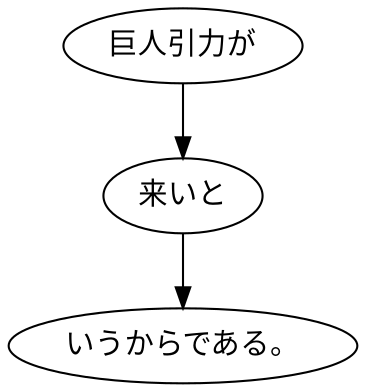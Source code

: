 digraph graph992 {
	node0 [label="巨人引力が"];
	node1 [label="来いと"];
	node2 [label="いうからである。"];
	node0 -> node1;
	node1 -> node2;
}
